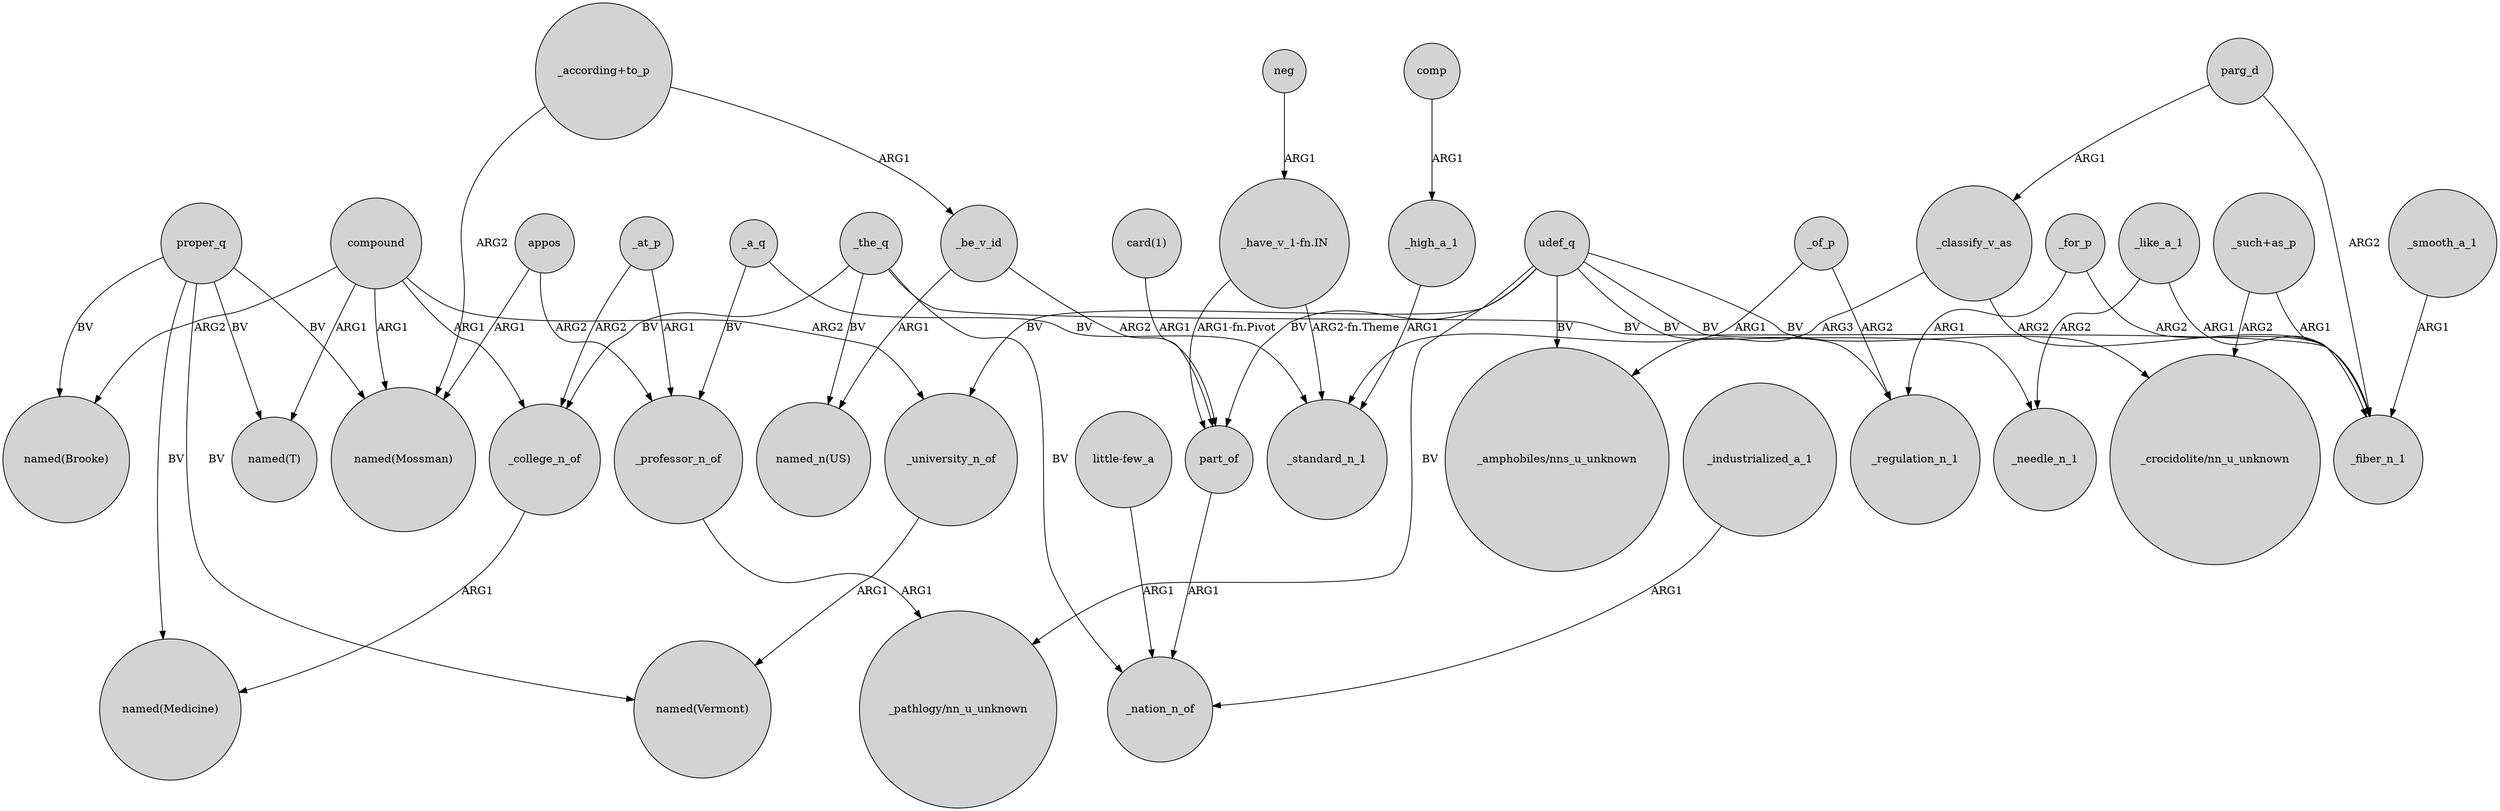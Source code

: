digraph {
	node [shape=circle style=filled]
	_of_p -> _regulation_n_1 [label=ARG2]
	proper_q -> "named(Mossman)" [label=BV]
	appos -> "named(Mossman)" [label=ARG1]
	udef_q -> part_of [label=BV]
	_be_v_id -> "named_n(US)" [label=ARG1]
	udef_q -> _needle_n_1 [label=BV]
	compound -> "named(T)" [label=ARG1]
	neg -> "_have_v_1-fn.IN" [label=ARG1]
	_high_a_1 -> _standard_n_1 [label=ARG1]
	_college_n_of -> "named(Medicine)" [label=ARG1]
	_industrialized_a_1 -> _nation_n_of [label=ARG1]
	"_have_v_1-fn.IN" -> part_of [label="ARG1-fn.Pivot"]
	proper_q -> "named(T)" [label=BV]
	_at_p -> _college_n_of [label=ARG2]
	_like_a_1 -> _fiber_n_1 [label=ARG1]
	_classify_v_as -> _fiber_n_1 [label=ARG2]
	_professor_n_of -> "_pathlogy/nn_u_unknown" [label=ARG1]
	proper_q -> "named(Vermont)" [label=BV]
	comp -> _high_a_1 [label=ARG1]
	_like_a_1 -> _needle_n_1 [label=ARG2]
	_for_p -> _regulation_n_1 [label=ARG1]
	proper_q -> "named(Brooke)" [label=BV]
	udef_q -> _university_n_of [label=BV]
	_smooth_a_1 -> _fiber_n_1 [label=ARG1]
	_the_q -> "named_n(US)" [label=BV]
	"_such+as_p" -> _fiber_n_1 [label=ARG1]
	_the_q -> _college_n_of [label=BV]
	"_according+to_p" -> "named(Mossman)" [label=ARG2]
	_for_p -> _fiber_n_1 [label=ARG2]
	udef_q -> "_amphobiles/nns_u_unknown" [label=BV]
	_a_q -> _professor_n_of [label=BV]
	part_of -> _nation_n_of [label=ARG1]
	compound -> "named(Mossman)" [label=ARG1]
	_university_n_of -> "named(Vermont)" [label=ARG1]
	_the_q -> _nation_n_of [label=BV]
	_of_p -> _standard_n_1 [label=ARG1]
	"_have_v_1-fn.IN" -> _standard_n_1 [label="ARG2-fn.Theme"]
	compound -> _university_n_of [label=ARG2]
	_the_q -> _fiber_n_1 [label=BV]
	"_according+to_p" -> _be_v_id [label=ARG1]
	compound -> "named(Brooke)" [label=ARG2]
	udef_q -> "_pathlogy/nn_u_unknown" [label=BV]
	parg_d -> _fiber_n_1 [label=ARG2]
	"card(1)" -> part_of [label=ARG1]
	_a_q -> _standard_n_1 [label=BV]
	_at_p -> _professor_n_of [label=ARG1]
	_classify_v_as -> "_amphobiles/nns_u_unknown" [label=ARG3]
	compound -> _college_n_of [label=ARG1]
	"little-few_a" -> _nation_n_of [label=ARG1]
	udef_q -> _regulation_n_1 [label=BV]
	parg_d -> _classify_v_as [label=ARG1]
	appos -> _professor_n_of [label=ARG2]
	_be_v_id -> part_of [label=ARG2]
	"_such+as_p" -> "_crocidolite/nn_u_unknown" [label=ARG2]
	udef_q -> "_crocidolite/nn_u_unknown" [label=BV]
	proper_q -> "named(Medicine)" [label=BV]
}
